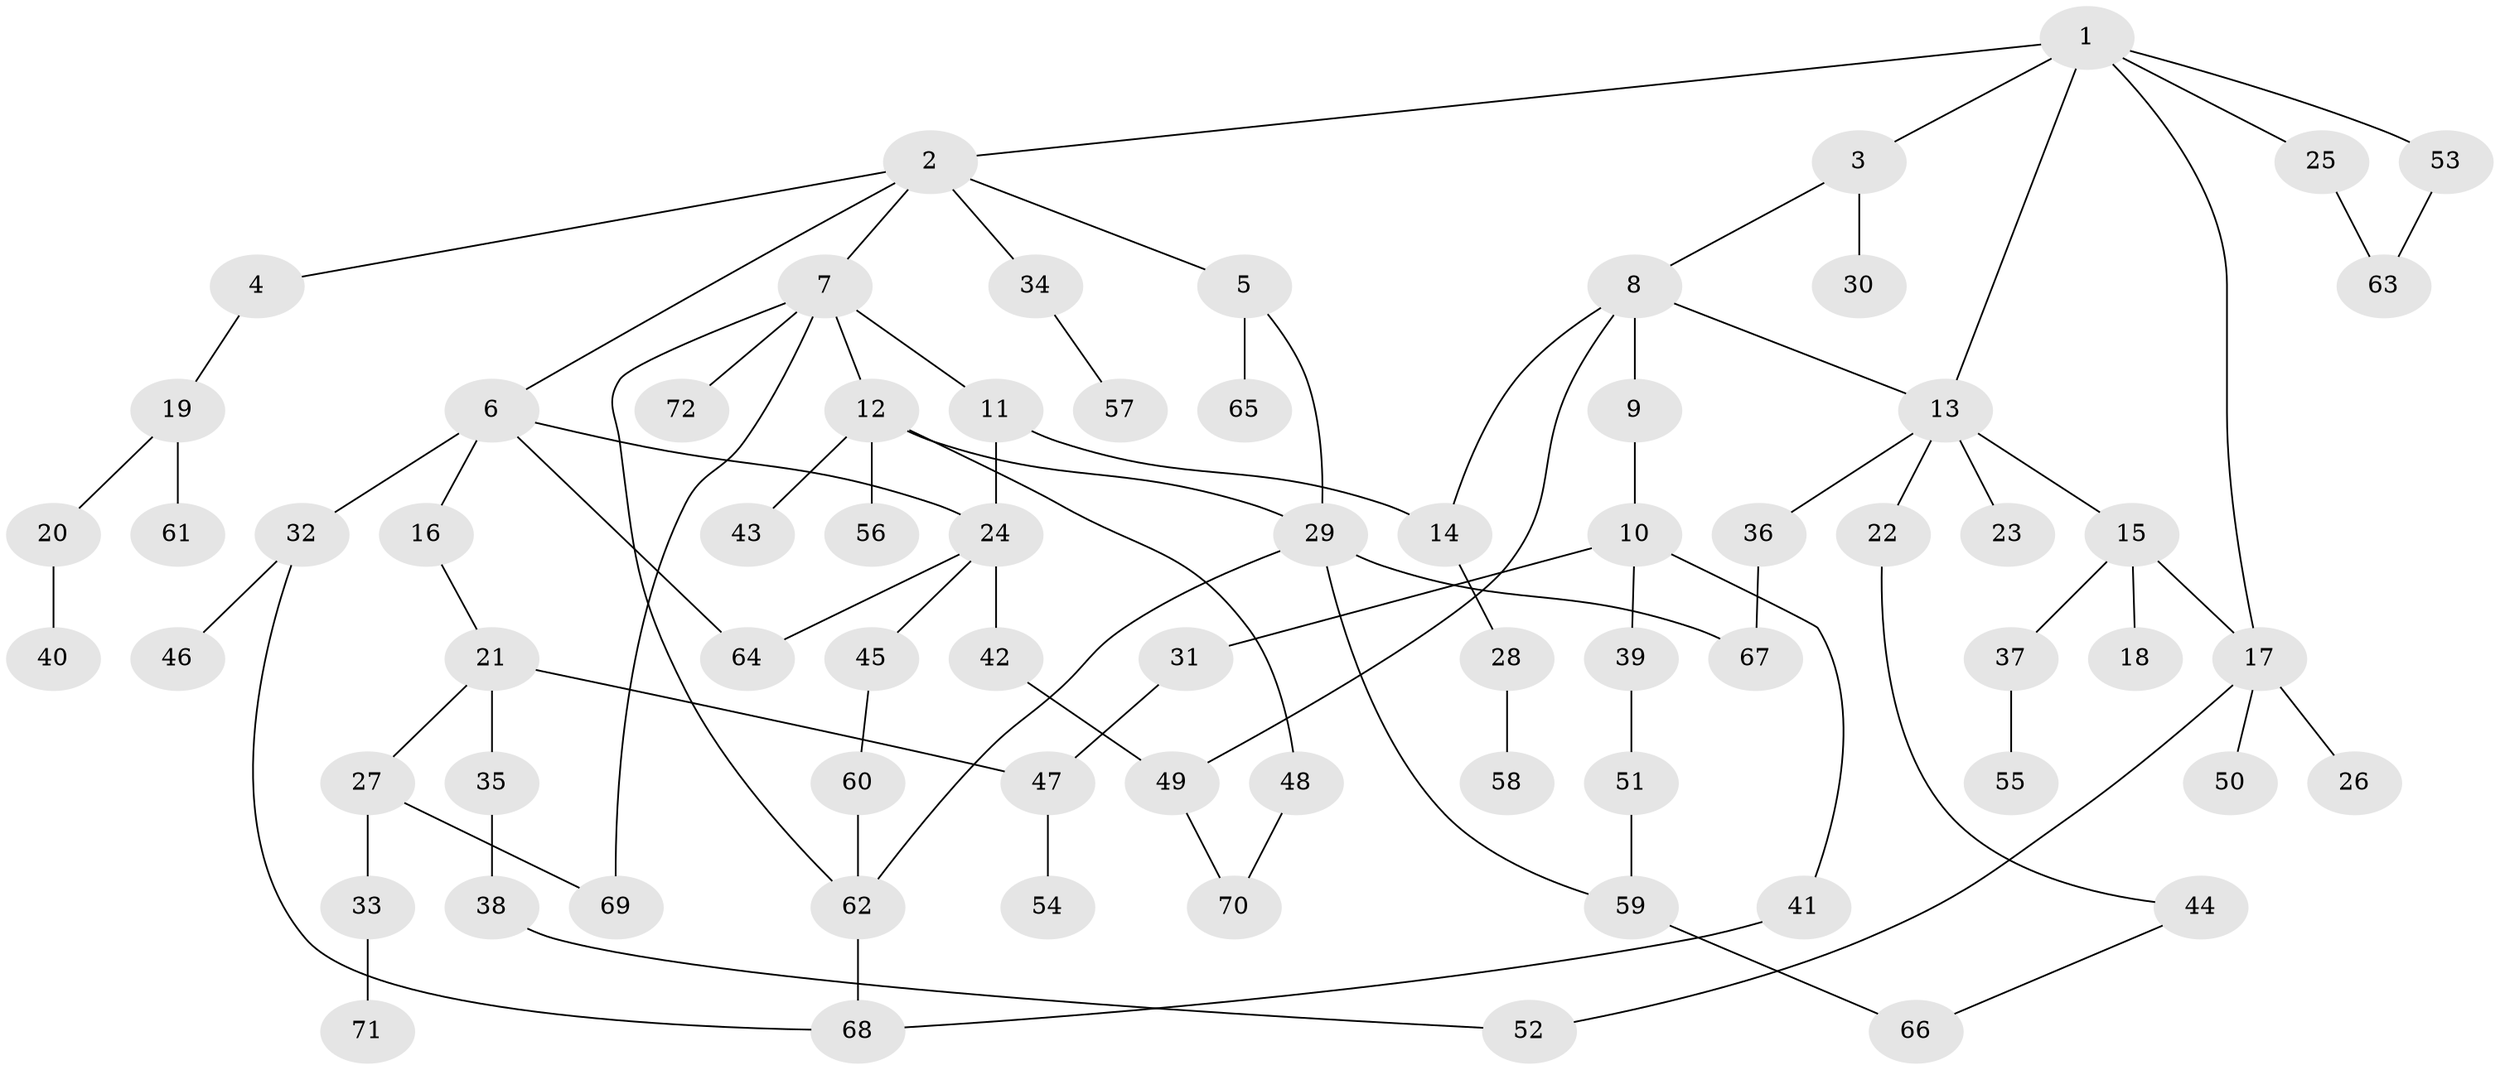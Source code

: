 // Generated by graph-tools (version 1.1) at 2025/10/02/27/25 16:10:52]
// undirected, 72 vertices, 90 edges
graph export_dot {
graph [start="1"]
  node [color=gray90,style=filled];
  1;
  2;
  3;
  4;
  5;
  6;
  7;
  8;
  9;
  10;
  11;
  12;
  13;
  14;
  15;
  16;
  17;
  18;
  19;
  20;
  21;
  22;
  23;
  24;
  25;
  26;
  27;
  28;
  29;
  30;
  31;
  32;
  33;
  34;
  35;
  36;
  37;
  38;
  39;
  40;
  41;
  42;
  43;
  44;
  45;
  46;
  47;
  48;
  49;
  50;
  51;
  52;
  53;
  54;
  55;
  56;
  57;
  58;
  59;
  60;
  61;
  62;
  63;
  64;
  65;
  66;
  67;
  68;
  69;
  70;
  71;
  72;
  1 -- 2;
  1 -- 3;
  1 -- 17;
  1 -- 25;
  1 -- 53;
  1 -- 13;
  2 -- 4;
  2 -- 5;
  2 -- 6;
  2 -- 7;
  2 -- 34;
  3 -- 8;
  3 -- 30;
  4 -- 19;
  5 -- 65;
  5 -- 29;
  6 -- 16;
  6 -- 32;
  6 -- 64;
  6 -- 24;
  7 -- 11;
  7 -- 12;
  7 -- 62;
  7 -- 72;
  7 -- 69;
  8 -- 9;
  8 -- 13;
  8 -- 14;
  8 -- 49;
  9 -- 10;
  10 -- 31;
  10 -- 39;
  10 -- 41;
  11 -- 24;
  11 -- 14;
  12 -- 29;
  12 -- 43;
  12 -- 48;
  12 -- 56;
  13 -- 15;
  13 -- 22;
  13 -- 23;
  13 -- 36;
  14 -- 28;
  15 -- 18;
  15 -- 37;
  15 -- 17;
  16 -- 21;
  17 -- 26;
  17 -- 50;
  17 -- 52;
  19 -- 20;
  19 -- 61;
  20 -- 40;
  21 -- 27;
  21 -- 35;
  21 -- 47;
  22 -- 44;
  24 -- 42;
  24 -- 45;
  24 -- 64;
  25 -- 63;
  27 -- 33;
  27 -- 69;
  28 -- 58;
  29 -- 67;
  29 -- 59;
  29 -- 62;
  31 -- 47;
  32 -- 46;
  32 -- 68;
  33 -- 71;
  34 -- 57;
  35 -- 38;
  36 -- 67;
  37 -- 55;
  38 -- 52;
  39 -- 51;
  41 -- 68;
  42 -- 49;
  44 -- 66;
  45 -- 60;
  47 -- 54;
  48 -- 70;
  49 -- 70;
  51 -- 59;
  53 -- 63;
  59 -- 66;
  60 -- 62;
  62 -- 68;
}
